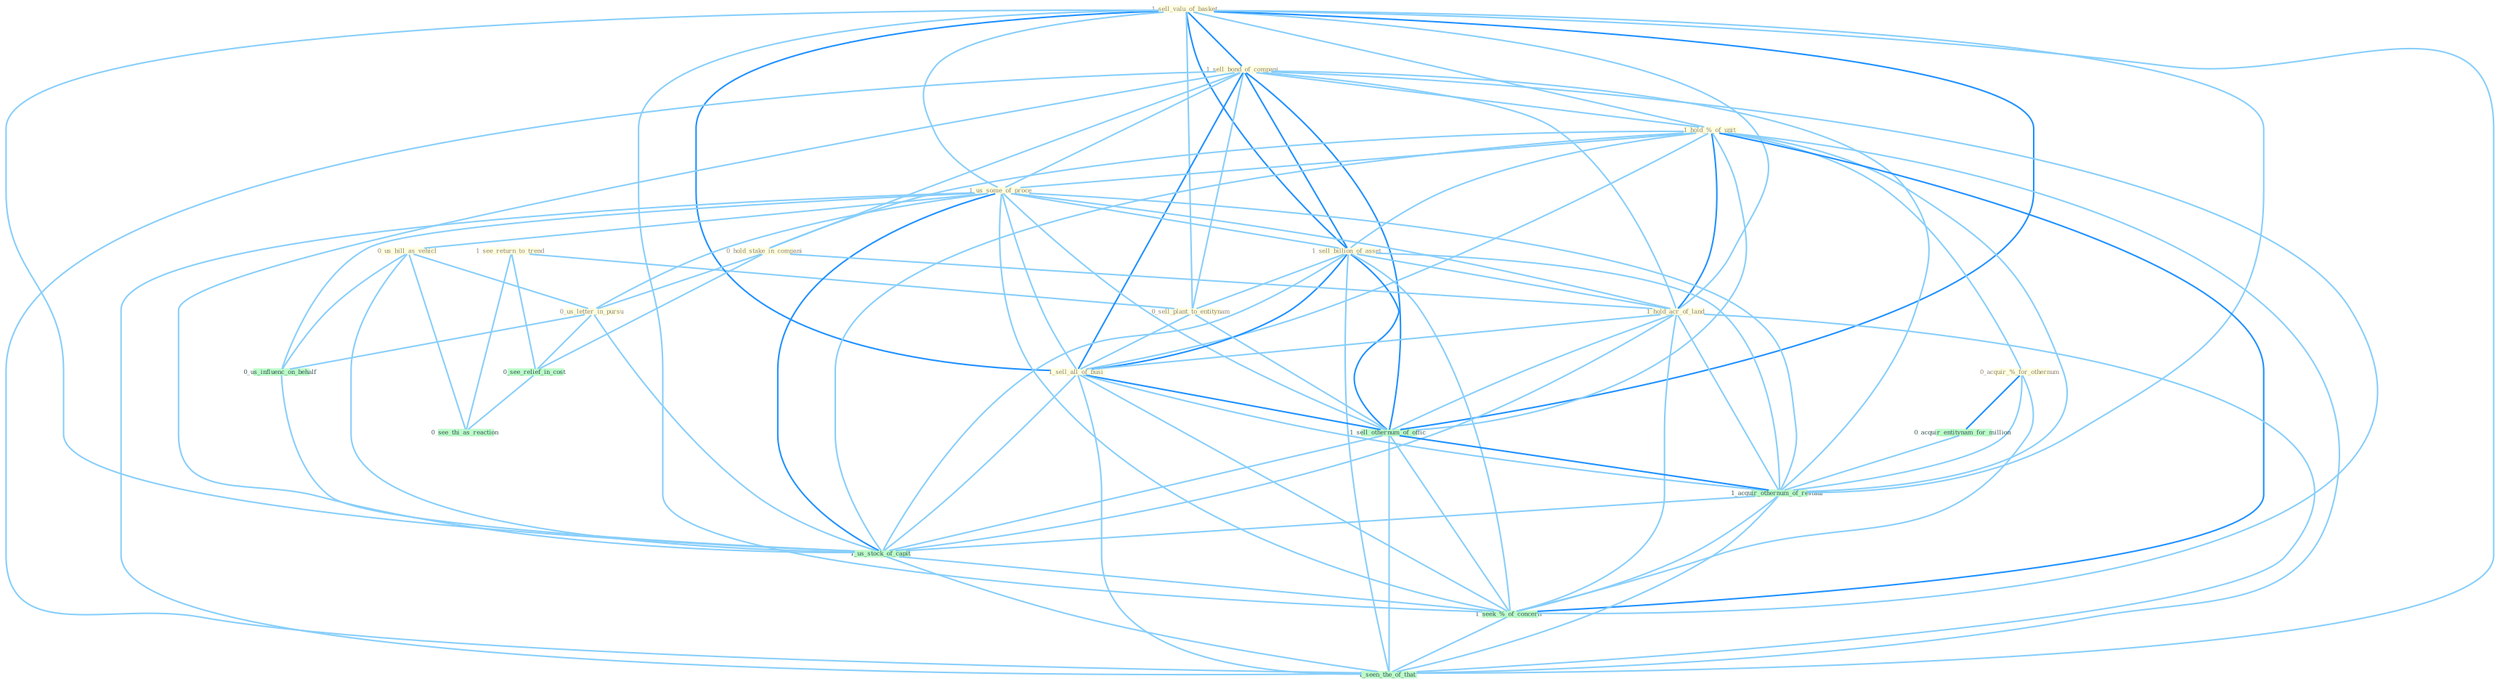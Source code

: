 Graph G{ 
    node
    [shape=polygon,style=filled,width=.5,height=.06,color="#BDFCC9",fixedsize=true,fontsize=4,
    fontcolor="#2f4f4f"];
    {node
    [color="#ffffe0", fontcolor="#8b7d6b"] "1_see_return_to_trend " "1_sell_valu_of_basket " "1_sell_bond_of_compani " "1_hold_%_of_unit " "1_us_some_of_proce " "1_sell_billion_of_asset " "0_sell_plant_to_entitynam " "0_hold_stake_in_compani " "0_us_bill_as_vehicl " "0_acquir_%_for_othernum " "1_hold_acr_of_land " "1_sell_all_of_busi " "0_us_letter_in_pursu "}
{node [color="#fff0f5", fontcolor="#b22222"]}
edge [color="#B0E2FF"];

	"1_see_return_to_trend " -- "0_sell_plant_to_entitynam " [w="1", color="#87cefa" ];
	"1_see_return_to_trend " -- "0_see_relief_in_cost " [w="1", color="#87cefa" ];
	"1_see_return_to_trend " -- "0_see_thi_as_reaction " [w="1", color="#87cefa" ];
	"1_sell_valu_of_basket " -- "1_sell_bond_of_compani " [w="2", color="#1e90ff" , len=0.8];
	"1_sell_valu_of_basket " -- "1_hold_%_of_unit " [w="1", color="#87cefa" ];
	"1_sell_valu_of_basket " -- "1_us_some_of_proce " [w="1", color="#87cefa" ];
	"1_sell_valu_of_basket " -- "1_sell_billion_of_asset " [w="2", color="#1e90ff" , len=0.8];
	"1_sell_valu_of_basket " -- "0_sell_plant_to_entitynam " [w="1", color="#87cefa" ];
	"1_sell_valu_of_basket " -- "1_hold_acr_of_land " [w="1", color="#87cefa" ];
	"1_sell_valu_of_basket " -- "1_sell_all_of_busi " [w="2", color="#1e90ff" , len=0.8];
	"1_sell_valu_of_basket " -- "1_sell_othernum_of_offic " [w="2", color="#1e90ff" , len=0.8];
	"1_sell_valu_of_basket " -- "1_acquir_othernum_of_restaur " [w="1", color="#87cefa" ];
	"1_sell_valu_of_basket " -- "1_us_stock_of_capit " [w="1", color="#87cefa" ];
	"1_sell_valu_of_basket " -- "1_seek_%_of_concern " [w="1", color="#87cefa" ];
	"1_sell_valu_of_basket " -- "1_seen_the_of_that " [w="1", color="#87cefa" ];
	"1_sell_bond_of_compani " -- "1_hold_%_of_unit " [w="1", color="#87cefa" ];
	"1_sell_bond_of_compani " -- "1_us_some_of_proce " [w="1", color="#87cefa" ];
	"1_sell_bond_of_compani " -- "1_sell_billion_of_asset " [w="2", color="#1e90ff" , len=0.8];
	"1_sell_bond_of_compani " -- "0_sell_plant_to_entitynam " [w="1", color="#87cefa" ];
	"1_sell_bond_of_compani " -- "0_hold_stake_in_compani " [w="1", color="#87cefa" ];
	"1_sell_bond_of_compani " -- "1_hold_acr_of_land " [w="1", color="#87cefa" ];
	"1_sell_bond_of_compani " -- "1_sell_all_of_busi " [w="2", color="#1e90ff" , len=0.8];
	"1_sell_bond_of_compani " -- "1_sell_othernum_of_offic " [w="2", color="#1e90ff" , len=0.8];
	"1_sell_bond_of_compani " -- "1_acquir_othernum_of_restaur " [w="1", color="#87cefa" ];
	"1_sell_bond_of_compani " -- "1_us_stock_of_capit " [w="1", color="#87cefa" ];
	"1_sell_bond_of_compani " -- "1_seek_%_of_concern " [w="1", color="#87cefa" ];
	"1_sell_bond_of_compani " -- "1_seen_the_of_that " [w="1", color="#87cefa" ];
	"1_hold_%_of_unit " -- "1_us_some_of_proce " [w="1", color="#87cefa" ];
	"1_hold_%_of_unit " -- "1_sell_billion_of_asset " [w="1", color="#87cefa" ];
	"1_hold_%_of_unit " -- "0_hold_stake_in_compani " [w="1", color="#87cefa" ];
	"1_hold_%_of_unit " -- "0_acquir_%_for_othernum " [w="1", color="#87cefa" ];
	"1_hold_%_of_unit " -- "1_hold_acr_of_land " [w="2", color="#1e90ff" , len=0.8];
	"1_hold_%_of_unit " -- "1_sell_all_of_busi " [w="1", color="#87cefa" ];
	"1_hold_%_of_unit " -- "1_sell_othernum_of_offic " [w="1", color="#87cefa" ];
	"1_hold_%_of_unit " -- "1_acquir_othernum_of_restaur " [w="1", color="#87cefa" ];
	"1_hold_%_of_unit " -- "1_us_stock_of_capit " [w="1", color="#87cefa" ];
	"1_hold_%_of_unit " -- "1_seek_%_of_concern " [w="2", color="#1e90ff" , len=0.8];
	"1_hold_%_of_unit " -- "1_seen_the_of_that " [w="1", color="#87cefa" ];
	"1_us_some_of_proce " -- "1_sell_billion_of_asset " [w="1", color="#87cefa" ];
	"1_us_some_of_proce " -- "0_us_bill_as_vehicl " [w="1", color="#87cefa" ];
	"1_us_some_of_proce " -- "1_hold_acr_of_land " [w="1", color="#87cefa" ];
	"1_us_some_of_proce " -- "1_sell_all_of_busi " [w="1", color="#87cefa" ];
	"1_us_some_of_proce " -- "0_us_letter_in_pursu " [w="1", color="#87cefa" ];
	"1_us_some_of_proce " -- "1_sell_othernum_of_offic " [w="1", color="#87cefa" ];
	"1_us_some_of_proce " -- "0_us_influenc_on_behalf " [w="1", color="#87cefa" ];
	"1_us_some_of_proce " -- "1_acquir_othernum_of_restaur " [w="1", color="#87cefa" ];
	"1_us_some_of_proce " -- "1_us_stock_of_capit " [w="2", color="#1e90ff" , len=0.8];
	"1_us_some_of_proce " -- "1_seek_%_of_concern " [w="1", color="#87cefa" ];
	"1_us_some_of_proce " -- "1_seen_the_of_that " [w="1", color="#87cefa" ];
	"1_sell_billion_of_asset " -- "0_sell_plant_to_entitynam " [w="1", color="#87cefa" ];
	"1_sell_billion_of_asset " -- "1_hold_acr_of_land " [w="1", color="#87cefa" ];
	"1_sell_billion_of_asset " -- "1_sell_all_of_busi " [w="2", color="#1e90ff" , len=0.8];
	"1_sell_billion_of_asset " -- "1_sell_othernum_of_offic " [w="2", color="#1e90ff" , len=0.8];
	"1_sell_billion_of_asset " -- "1_acquir_othernum_of_restaur " [w="1", color="#87cefa" ];
	"1_sell_billion_of_asset " -- "1_us_stock_of_capit " [w="1", color="#87cefa" ];
	"1_sell_billion_of_asset " -- "1_seek_%_of_concern " [w="1", color="#87cefa" ];
	"1_sell_billion_of_asset " -- "1_seen_the_of_that " [w="1", color="#87cefa" ];
	"0_sell_plant_to_entitynam " -- "1_sell_all_of_busi " [w="1", color="#87cefa" ];
	"0_sell_plant_to_entitynam " -- "1_sell_othernum_of_offic " [w="1", color="#87cefa" ];
	"0_hold_stake_in_compani " -- "1_hold_acr_of_land " [w="1", color="#87cefa" ];
	"0_hold_stake_in_compani " -- "0_us_letter_in_pursu " [w="1", color="#87cefa" ];
	"0_hold_stake_in_compani " -- "0_see_relief_in_cost " [w="1", color="#87cefa" ];
	"0_us_bill_as_vehicl " -- "0_us_letter_in_pursu " [w="1", color="#87cefa" ];
	"0_us_bill_as_vehicl " -- "0_us_influenc_on_behalf " [w="1", color="#87cefa" ];
	"0_us_bill_as_vehicl " -- "0_see_thi_as_reaction " [w="1", color="#87cefa" ];
	"0_us_bill_as_vehicl " -- "1_us_stock_of_capit " [w="1", color="#87cefa" ];
	"0_acquir_%_for_othernum " -- "0_acquir_entitynam_for_million " [w="2", color="#1e90ff" , len=0.8];
	"0_acquir_%_for_othernum " -- "1_acquir_othernum_of_restaur " [w="1", color="#87cefa" ];
	"0_acquir_%_for_othernum " -- "1_seek_%_of_concern " [w="1", color="#87cefa" ];
	"1_hold_acr_of_land " -- "1_sell_all_of_busi " [w="1", color="#87cefa" ];
	"1_hold_acr_of_land " -- "1_sell_othernum_of_offic " [w="1", color="#87cefa" ];
	"1_hold_acr_of_land " -- "1_acquir_othernum_of_restaur " [w="1", color="#87cefa" ];
	"1_hold_acr_of_land " -- "1_us_stock_of_capit " [w="1", color="#87cefa" ];
	"1_hold_acr_of_land " -- "1_seek_%_of_concern " [w="1", color="#87cefa" ];
	"1_hold_acr_of_land " -- "1_seen_the_of_that " [w="1", color="#87cefa" ];
	"1_sell_all_of_busi " -- "1_sell_othernum_of_offic " [w="2", color="#1e90ff" , len=0.8];
	"1_sell_all_of_busi " -- "1_acquir_othernum_of_restaur " [w="1", color="#87cefa" ];
	"1_sell_all_of_busi " -- "1_us_stock_of_capit " [w="1", color="#87cefa" ];
	"1_sell_all_of_busi " -- "1_seek_%_of_concern " [w="1", color="#87cefa" ];
	"1_sell_all_of_busi " -- "1_seen_the_of_that " [w="1", color="#87cefa" ];
	"0_us_letter_in_pursu " -- "0_us_influenc_on_behalf " [w="1", color="#87cefa" ];
	"0_us_letter_in_pursu " -- "0_see_relief_in_cost " [w="1", color="#87cefa" ];
	"0_us_letter_in_pursu " -- "1_us_stock_of_capit " [w="1", color="#87cefa" ];
	"0_acquir_entitynam_for_million " -- "1_acquir_othernum_of_restaur " [w="1", color="#87cefa" ];
	"1_sell_othernum_of_offic " -- "1_acquir_othernum_of_restaur " [w="2", color="#1e90ff" , len=0.8];
	"1_sell_othernum_of_offic " -- "1_us_stock_of_capit " [w="1", color="#87cefa" ];
	"1_sell_othernum_of_offic " -- "1_seek_%_of_concern " [w="1", color="#87cefa" ];
	"1_sell_othernum_of_offic " -- "1_seen_the_of_that " [w="1", color="#87cefa" ];
	"0_us_influenc_on_behalf " -- "1_us_stock_of_capit " [w="1", color="#87cefa" ];
	"0_see_relief_in_cost " -- "0_see_thi_as_reaction " [w="1", color="#87cefa" ];
	"1_acquir_othernum_of_restaur " -- "1_us_stock_of_capit " [w="1", color="#87cefa" ];
	"1_acquir_othernum_of_restaur " -- "1_seek_%_of_concern " [w="1", color="#87cefa" ];
	"1_acquir_othernum_of_restaur " -- "1_seen_the_of_that " [w="1", color="#87cefa" ];
	"1_us_stock_of_capit " -- "1_seek_%_of_concern " [w="1", color="#87cefa" ];
	"1_us_stock_of_capit " -- "1_seen_the_of_that " [w="1", color="#87cefa" ];
	"1_seek_%_of_concern " -- "1_seen_the_of_that " [w="1", color="#87cefa" ];
}